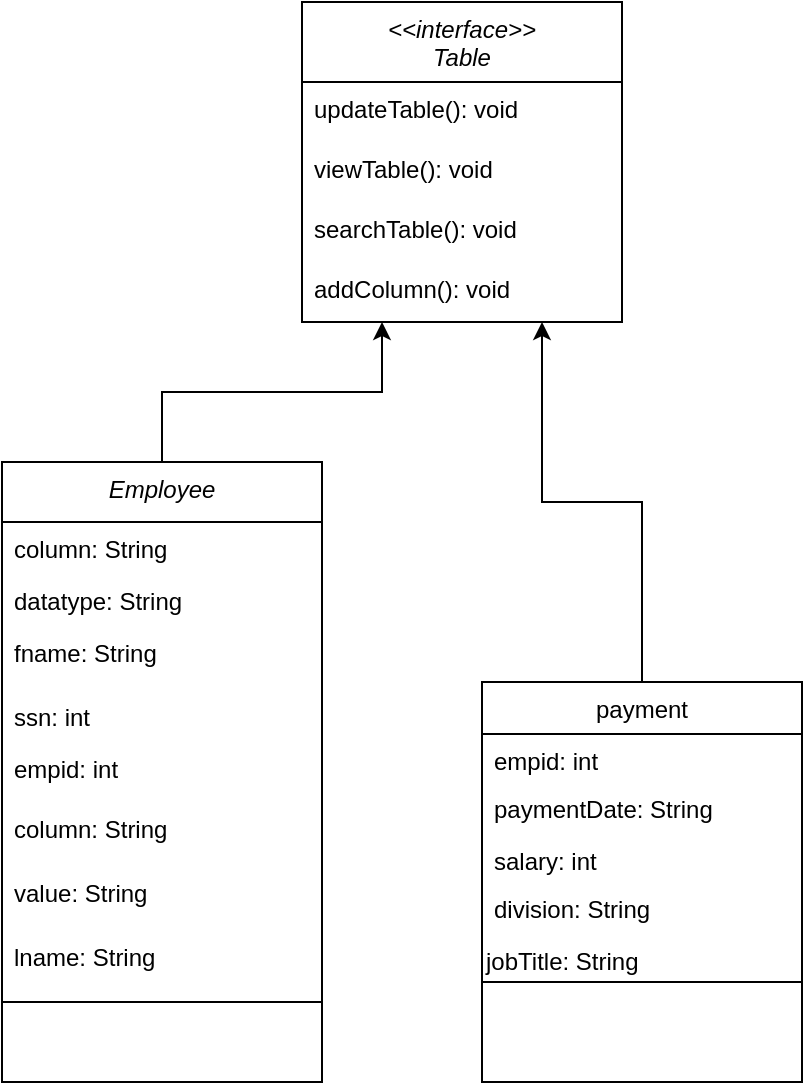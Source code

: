 <mxfile version="24.6.4" type="github">
  <diagram id="C5RBs43oDa-KdzZeNtuy" name="Page-1">
    <mxGraphModel dx="2074" dy="1114" grid="1" gridSize="10" guides="1" tooltips="1" connect="1" arrows="1" fold="1" page="1" pageScale="1" pageWidth="827" pageHeight="1169" math="0" shadow="0">
      <root>
        <mxCell id="WIyWlLk6GJQsqaUBKTNV-0" />
        <mxCell id="WIyWlLk6GJQsqaUBKTNV-1" parent="WIyWlLk6GJQsqaUBKTNV-0" />
        <mxCell id="zkfFHV4jXpPFQw0GAbJ--0" value="&lt;&lt;interface&gt;&gt;&#xa;Table&#xa;" style="swimlane;fontStyle=2;align=center;verticalAlign=top;childLayout=stackLayout;horizontal=1;startSize=40;horizontalStack=0;resizeParent=1;resizeLast=0;collapsible=1;marginBottom=0;rounded=0;shadow=0;strokeWidth=1;" parent="WIyWlLk6GJQsqaUBKTNV-1" vertex="1">
          <mxGeometry x="310" y="20" width="160" height="160" as="geometry">
            <mxRectangle x="230" y="140" width="160" height="26" as="alternateBounds" />
          </mxGeometry>
        </mxCell>
        <mxCell id="rGWWmbRxvi3PimnMDXii-4" value="updateTable(): void" style="text;align=left;verticalAlign=top;spacingLeft=4;spacingRight=4;overflow=hidden;rotatable=0;points=[[0,0.5],[1,0.5]];portConstraint=eastwest;" parent="zkfFHV4jXpPFQw0GAbJ--0" vertex="1">
          <mxGeometry y="40" width="160" height="30" as="geometry" />
        </mxCell>
        <mxCell id="JBi39ItwElxFGs3cY_BS-0" value="viewTable(): void" style="text;align=left;verticalAlign=top;spacingLeft=4;spacingRight=4;overflow=hidden;rotatable=0;points=[[0,0.5],[1,0.5]];portConstraint=eastwest;" vertex="1" parent="zkfFHV4jXpPFQw0GAbJ--0">
          <mxGeometry y="70" width="160" height="30" as="geometry" />
        </mxCell>
        <mxCell id="dOdDgDor87twbXlj5t9s-1" value="searchTable(): void" style="text;align=left;verticalAlign=top;spacingLeft=4;spacingRight=4;overflow=hidden;rotatable=0;points=[[0,0.5],[1,0.5]];portConstraint=eastwest;" parent="zkfFHV4jXpPFQw0GAbJ--0" vertex="1">
          <mxGeometry y="100" width="160" height="30" as="geometry" />
        </mxCell>
        <mxCell id="zkfFHV4jXpPFQw0GAbJ--5" value="addColumn(): void" style="text;align=left;verticalAlign=top;spacingLeft=4;spacingRight=4;overflow=hidden;rotatable=0;points=[[0,0.5],[1,0.5]];portConstraint=eastwest;" parent="zkfFHV4jXpPFQw0GAbJ--0" vertex="1">
          <mxGeometry y="130" width="160" height="30" as="geometry" />
        </mxCell>
        <mxCell id="zkfFHV4jXpPFQw0GAbJ--6" value="payment" style="swimlane;fontStyle=0;align=center;verticalAlign=top;childLayout=stackLayout;horizontal=1;startSize=26;horizontalStack=0;resizeParent=1;resizeLast=0;collapsible=1;marginBottom=0;rounded=0;shadow=0;strokeWidth=1;" parent="WIyWlLk6GJQsqaUBKTNV-1" vertex="1">
          <mxGeometry x="400" y="360" width="160" height="200" as="geometry">
            <mxRectangle x="130" y="380" width="160" height="26" as="alternateBounds" />
          </mxGeometry>
        </mxCell>
        <mxCell id="rGWWmbRxvi3PimnMDXii-37" value="empid: int" style="text;align=left;verticalAlign=top;spacingLeft=4;spacingRight=4;overflow=hidden;rotatable=0;points=[[0,0.5],[1,0.5]];portConstraint=eastwest;rounded=0;shadow=0;html=0;" parent="zkfFHV4jXpPFQw0GAbJ--6" vertex="1">
          <mxGeometry y="26" width="160" height="24" as="geometry" />
        </mxCell>
        <mxCell id="zkfFHV4jXpPFQw0GAbJ--8" value="paymentDate: String" style="text;align=left;verticalAlign=top;spacingLeft=4;spacingRight=4;overflow=hidden;rotatable=0;points=[[0,0.5],[1,0.5]];portConstraint=eastwest;rounded=0;shadow=0;html=0;" parent="zkfFHV4jXpPFQw0GAbJ--6" vertex="1">
          <mxGeometry y="50" width="160" height="26" as="geometry" />
        </mxCell>
        <mxCell id="rGWWmbRxvi3PimnMDXii-22" value="salary: int" style="text;align=left;verticalAlign=top;spacingLeft=4;spacingRight=4;overflow=hidden;rotatable=0;points=[[0,0.5],[1,0.5]];portConstraint=eastwest;rounded=0;shadow=0;html=0;" parent="zkfFHV4jXpPFQw0GAbJ--6" vertex="1">
          <mxGeometry y="76" width="160" height="24" as="geometry" />
        </mxCell>
        <mxCell id="rGWWmbRxvi3PimnMDXii-23" value="division: String" style="text;align=left;verticalAlign=top;spacingLeft=4;spacingRight=4;overflow=hidden;rotatable=0;points=[[0,0.5],[1,0.5]];portConstraint=eastwest;rounded=0;shadow=0;html=0;" parent="zkfFHV4jXpPFQw0GAbJ--6" vertex="1">
          <mxGeometry y="100" width="160" height="26" as="geometry" />
        </mxCell>
        <mxCell id="KOXXsNGD05TlsuQwb8zP-0" value="jobTitle: String" style="text;whiteSpace=wrap;html=1;" parent="zkfFHV4jXpPFQw0GAbJ--6" vertex="1">
          <mxGeometry y="126" width="160" height="20" as="geometry" />
        </mxCell>
        <mxCell id="zkfFHV4jXpPFQw0GAbJ--9" value="" style="line;html=1;strokeWidth=1;align=left;verticalAlign=middle;spacingTop=-1;spacingLeft=3;spacingRight=3;rotatable=0;labelPosition=right;points=[];portConstraint=eastwest;" parent="zkfFHV4jXpPFQw0GAbJ--6" vertex="1">
          <mxGeometry y="146" width="160" height="8" as="geometry" />
        </mxCell>
        <mxCell id="dOdDgDor87twbXlj5t9s-17" value="" style="endArrow=none;shadow=0;strokeWidth=1;rounded=0;curved=0;endFill=0;edgeStyle=elbowEdgeStyle;elbow=vertical;entryX=0.5;entryY=0;entryDx=0;entryDy=0;startArrow=classic;startFill=1;exitX=0.25;exitY=1;exitDx=0;exitDy=0;" parent="WIyWlLk6GJQsqaUBKTNV-1" source="zkfFHV4jXpPFQw0GAbJ--0" target="rGWWmbRxvi3PimnMDXii-24" edge="1">
          <mxGeometry x="0.5" y="41" relative="1" as="geometry">
            <mxPoint x="341" y="91" as="sourcePoint" />
            <mxPoint x="320" y="460" as="targetPoint" />
            <mxPoint x="-40" y="32" as="offset" />
          </mxGeometry>
        </mxCell>
        <mxCell id="rGWWmbRxvi3PimnMDXii-20" value="" style="endArrow=none;shadow=0;strokeWidth=1;rounded=0;curved=0;endFill=0;edgeStyle=elbowEdgeStyle;elbow=vertical;entryX=0.5;entryY=0;entryDx=0;entryDy=0;startArrow=classic;startFill=1;exitX=0.75;exitY=1;exitDx=0;exitDy=0;" parent="WIyWlLk6GJQsqaUBKTNV-1" source="zkfFHV4jXpPFQw0GAbJ--0" target="zkfFHV4jXpPFQw0GAbJ--6" edge="1">
          <mxGeometry x="0.5" y="41" relative="1" as="geometry">
            <mxPoint x="150" y="412" as="sourcePoint" />
            <mxPoint x="360" y="358" as="targetPoint" />
            <mxPoint x="-40" y="32" as="offset" />
          </mxGeometry>
        </mxCell>
        <mxCell id="rGWWmbRxvi3PimnMDXii-24" value="Employee" style="swimlane;fontStyle=2;align=center;verticalAlign=top;childLayout=stackLayout;horizontal=1;startSize=30;horizontalStack=0;resizeParent=1;resizeLast=0;collapsible=1;marginBottom=0;rounded=0;shadow=0;strokeWidth=1;" parent="WIyWlLk6GJQsqaUBKTNV-1" vertex="1">
          <mxGeometry x="160" y="250" width="160" height="310" as="geometry">
            <mxRectangle x="230" y="140" width="160" height="26" as="alternateBounds" />
          </mxGeometry>
        </mxCell>
        <mxCell id="rGWWmbRxvi3PimnMDXii-25" value="column: String" style="text;align=left;verticalAlign=top;spacingLeft=4;spacingRight=4;overflow=hidden;rotatable=0;points=[[0,0.5],[1,0.5]];portConstraint=eastwest;" parent="rGWWmbRxvi3PimnMDXii-24" vertex="1">
          <mxGeometry y="30" width="160" height="26" as="geometry" />
        </mxCell>
        <mxCell id="rGWWmbRxvi3PimnMDXii-26" value="datatype: String" style="text;align=left;verticalAlign=top;spacingLeft=4;spacingRight=4;overflow=hidden;rotatable=0;points=[[0,0.5],[1,0.5]];portConstraint=eastwest;rounded=0;shadow=0;html=0;" parent="rGWWmbRxvi3PimnMDXii-24" vertex="1">
          <mxGeometry y="56" width="160" height="26" as="geometry" />
        </mxCell>
        <mxCell id="rGWWmbRxvi3PimnMDXii-27" value="fname: String" style="text;align=left;verticalAlign=top;spacingLeft=4;spacingRight=4;overflow=hidden;rotatable=0;points=[[0,0.5],[1,0.5]];portConstraint=eastwest;rounded=0;shadow=0;html=0;" parent="rGWWmbRxvi3PimnMDXii-24" vertex="1">
          <mxGeometry y="82" width="160" height="32" as="geometry" />
        </mxCell>
        <mxCell id="rGWWmbRxvi3PimnMDXii-28" value="ssn: int" style="text;align=left;verticalAlign=top;spacingLeft=4;spacingRight=4;overflow=hidden;rotatable=0;points=[[0,0.5],[1,0.5]];portConstraint=eastwest;rounded=0;shadow=0;html=0;" parent="rGWWmbRxvi3PimnMDXii-24" vertex="1">
          <mxGeometry y="114" width="160" height="26" as="geometry" />
        </mxCell>
        <mxCell id="rGWWmbRxvi3PimnMDXii-29" value="empid: int" style="text;align=left;verticalAlign=top;spacingLeft=4;spacingRight=4;overflow=hidden;rotatable=0;points=[[0,0.5],[1,0.5]];portConstraint=eastwest;rounded=0;shadow=0;html=0;" parent="rGWWmbRxvi3PimnMDXii-24" vertex="1">
          <mxGeometry y="140" width="160" height="30" as="geometry" />
        </mxCell>
        <mxCell id="rGWWmbRxvi3PimnMDXii-30" value="column: String" style="text;align=left;verticalAlign=top;spacingLeft=4;spacingRight=4;overflow=hidden;rotatable=0;points=[[0,0.5],[1,0.5]];portConstraint=eastwest;rounded=0;shadow=0;html=0;" parent="rGWWmbRxvi3PimnMDXii-24" vertex="1">
          <mxGeometry y="170" width="160" height="32" as="geometry" />
        </mxCell>
        <mxCell id="rGWWmbRxvi3PimnMDXii-31" value="value: String" style="text;align=left;verticalAlign=top;spacingLeft=4;spacingRight=4;overflow=hidden;rotatable=0;points=[[0,0.5],[1,0.5]];portConstraint=eastwest;rounded=0;shadow=0;html=0;" parent="rGWWmbRxvi3PimnMDXii-24" vertex="1">
          <mxGeometry y="202" width="160" height="32" as="geometry" />
        </mxCell>
        <mxCell id="rGWWmbRxvi3PimnMDXii-32" value="lname: String" style="text;align=left;verticalAlign=top;spacingLeft=4;spacingRight=4;overflow=hidden;rotatable=0;points=[[0,0.5],[1,0.5]];portConstraint=eastwest;rounded=0;shadow=0;html=0;" parent="rGWWmbRxvi3PimnMDXii-24" vertex="1">
          <mxGeometry y="234" width="160" height="32" as="geometry" />
        </mxCell>
        <mxCell id="rGWWmbRxvi3PimnMDXii-33" value="" style="line;html=1;strokeWidth=1;align=left;verticalAlign=middle;spacingTop=-1;spacingLeft=3;spacingRight=3;rotatable=0;labelPosition=right;points=[];portConstraint=eastwest;" parent="rGWWmbRxvi3PimnMDXii-24" vertex="1">
          <mxGeometry y="266" width="160" height="8" as="geometry" />
        </mxCell>
      </root>
    </mxGraphModel>
  </diagram>
</mxfile>

